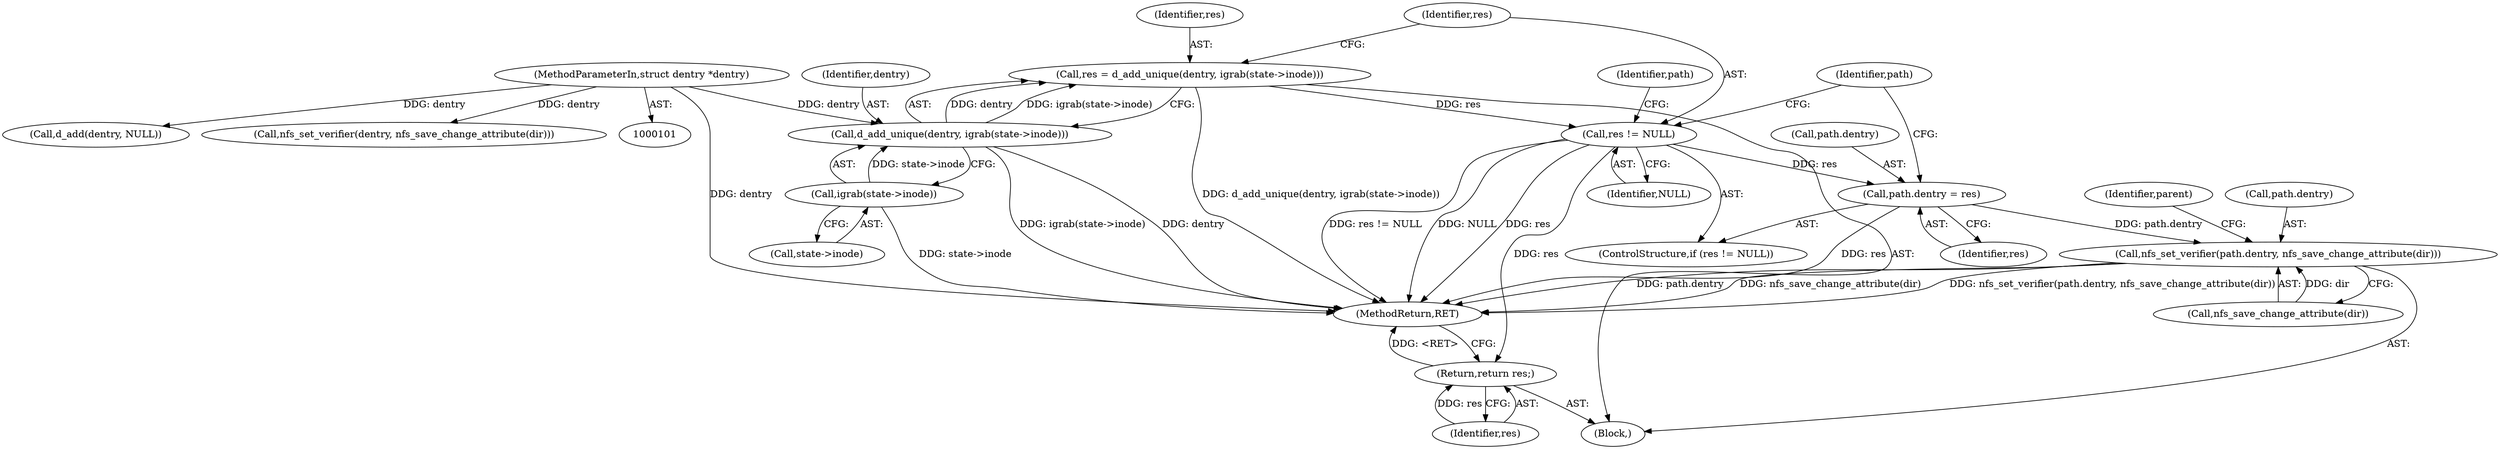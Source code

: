 digraph "0_linux_dc0b027dfadfcb8a5504f7d8052754bf8d501ab9_5@pointer" {
"1000233" [label="(Call,res != NULL)"];
"1000224" [label="(Call,res = d_add_unique(dentry, igrab(state->inode)))"];
"1000226" [label="(Call,d_add_unique(dentry, igrab(state->inode)))"];
"1000103" [label="(MethodParameterIn,struct dentry *dentry)"];
"1000228" [label="(Call,igrab(state->inode))"];
"1000236" [label="(Call,path.dentry = res)"];
"1000241" [label="(Call,nfs_set_verifier(path.dentry, nfs_save_change_attribute(dir)))"];
"1000254" [label="(Return,return res;)"];
"1000226" [label="(Call,d_add_unique(dentry, igrab(state->inode)))"];
"1000228" [label="(Call,igrab(state->inode))"];
"1000237" [label="(Call,path.dentry)"];
"1000105" [label="(Block,)"];
"1000235" [label="(Identifier,NULL)"];
"1000103" [label="(MethodParameterIn,struct dentry *dentry)"];
"1000242" [label="(Call,path.dentry)"];
"1000227" [label="(Identifier,dentry)"];
"1000233" [label="(Call,res != NULL)"];
"1000254" [label="(Return,return res;)"];
"1000232" [label="(ControlStructure,if (res != NULL))"];
"1000240" [label="(Identifier,res)"];
"1000229" [label="(Call,state->inode)"];
"1000211" [label="(Call,d_add(dentry, NULL))"];
"1000238" [label="(Identifier,path)"];
"1000225" [label="(Identifier,res)"];
"1000241" [label="(Call,nfs_set_verifier(path.dentry, nfs_save_change_attribute(dir)))"];
"1000214" [label="(Call,nfs_set_verifier(dentry, nfs_save_change_attribute(dir)))"];
"1000248" [label="(Identifier,parent)"];
"1000236" [label="(Call,path.dentry = res)"];
"1000234" [label="(Identifier,res)"];
"1000224" [label="(Call,res = d_add_unique(dentry, igrab(state->inode)))"];
"1000255" [label="(Identifier,res)"];
"1000256" [label="(MethodReturn,RET)"];
"1000245" [label="(Call,nfs_save_change_attribute(dir))"];
"1000243" [label="(Identifier,path)"];
"1000233" -> "1000232"  [label="AST: "];
"1000233" -> "1000235"  [label="CFG: "];
"1000234" -> "1000233"  [label="AST: "];
"1000235" -> "1000233"  [label="AST: "];
"1000238" -> "1000233"  [label="CFG: "];
"1000243" -> "1000233"  [label="CFG: "];
"1000233" -> "1000256"  [label="DDG: res != NULL"];
"1000233" -> "1000256"  [label="DDG: NULL"];
"1000233" -> "1000256"  [label="DDG: res"];
"1000224" -> "1000233"  [label="DDG: res"];
"1000233" -> "1000236"  [label="DDG: res"];
"1000233" -> "1000254"  [label="DDG: res"];
"1000224" -> "1000105"  [label="AST: "];
"1000224" -> "1000226"  [label="CFG: "];
"1000225" -> "1000224"  [label="AST: "];
"1000226" -> "1000224"  [label="AST: "];
"1000234" -> "1000224"  [label="CFG: "];
"1000224" -> "1000256"  [label="DDG: d_add_unique(dentry, igrab(state->inode))"];
"1000226" -> "1000224"  [label="DDG: dentry"];
"1000226" -> "1000224"  [label="DDG: igrab(state->inode)"];
"1000226" -> "1000228"  [label="CFG: "];
"1000227" -> "1000226"  [label="AST: "];
"1000228" -> "1000226"  [label="AST: "];
"1000226" -> "1000256"  [label="DDG: dentry"];
"1000226" -> "1000256"  [label="DDG: igrab(state->inode)"];
"1000103" -> "1000226"  [label="DDG: dentry"];
"1000228" -> "1000226"  [label="DDG: state->inode"];
"1000103" -> "1000101"  [label="AST: "];
"1000103" -> "1000256"  [label="DDG: dentry"];
"1000103" -> "1000211"  [label="DDG: dentry"];
"1000103" -> "1000214"  [label="DDG: dentry"];
"1000228" -> "1000229"  [label="CFG: "];
"1000229" -> "1000228"  [label="AST: "];
"1000228" -> "1000256"  [label="DDG: state->inode"];
"1000236" -> "1000232"  [label="AST: "];
"1000236" -> "1000240"  [label="CFG: "];
"1000237" -> "1000236"  [label="AST: "];
"1000240" -> "1000236"  [label="AST: "];
"1000243" -> "1000236"  [label="CFG: "];
"1000236" -> "1000256"  [label="DDG: res"];
"1000236" -> "1000241"  [label="DDG: path.dentry"];
"1000241" -> "1000105"  [label="AST: "];
"1000241" -> "1000245"  [label="CFG: "];
"1000242" -> "1000241"  [label="AST: "];
"1000245" -> "1000241"  [label="AST: "];
"1000248" -> "1000241"  [label="CFG: "];
"1000241" -> "1000256"  [label="DDG: path.dentry"];
"1000241" -> "1000256"  [label="DDG: nfs_save_change_attribute(dir)"];
"1000241" -> "1000256"  [label="DDG: nfs_set_verifier(path.dentry, nfs_save_change_attribute(dir))"];
"1000245" -> "1000241"  [label="DDG: dir"];
"1000254" -> "1000105"  [label="AST: "];
"1000254" -> "1000255"  [label="CFG: "];
"1000255" -> "1000254"  [label="AST: "];
"1000256" -> "1000254"  [label="CFG: "];
"1000254" -> "1000256"  [label="DDG: <RET>"];
"1000255" -> "1000254"  [label="DDG: res"];
}
